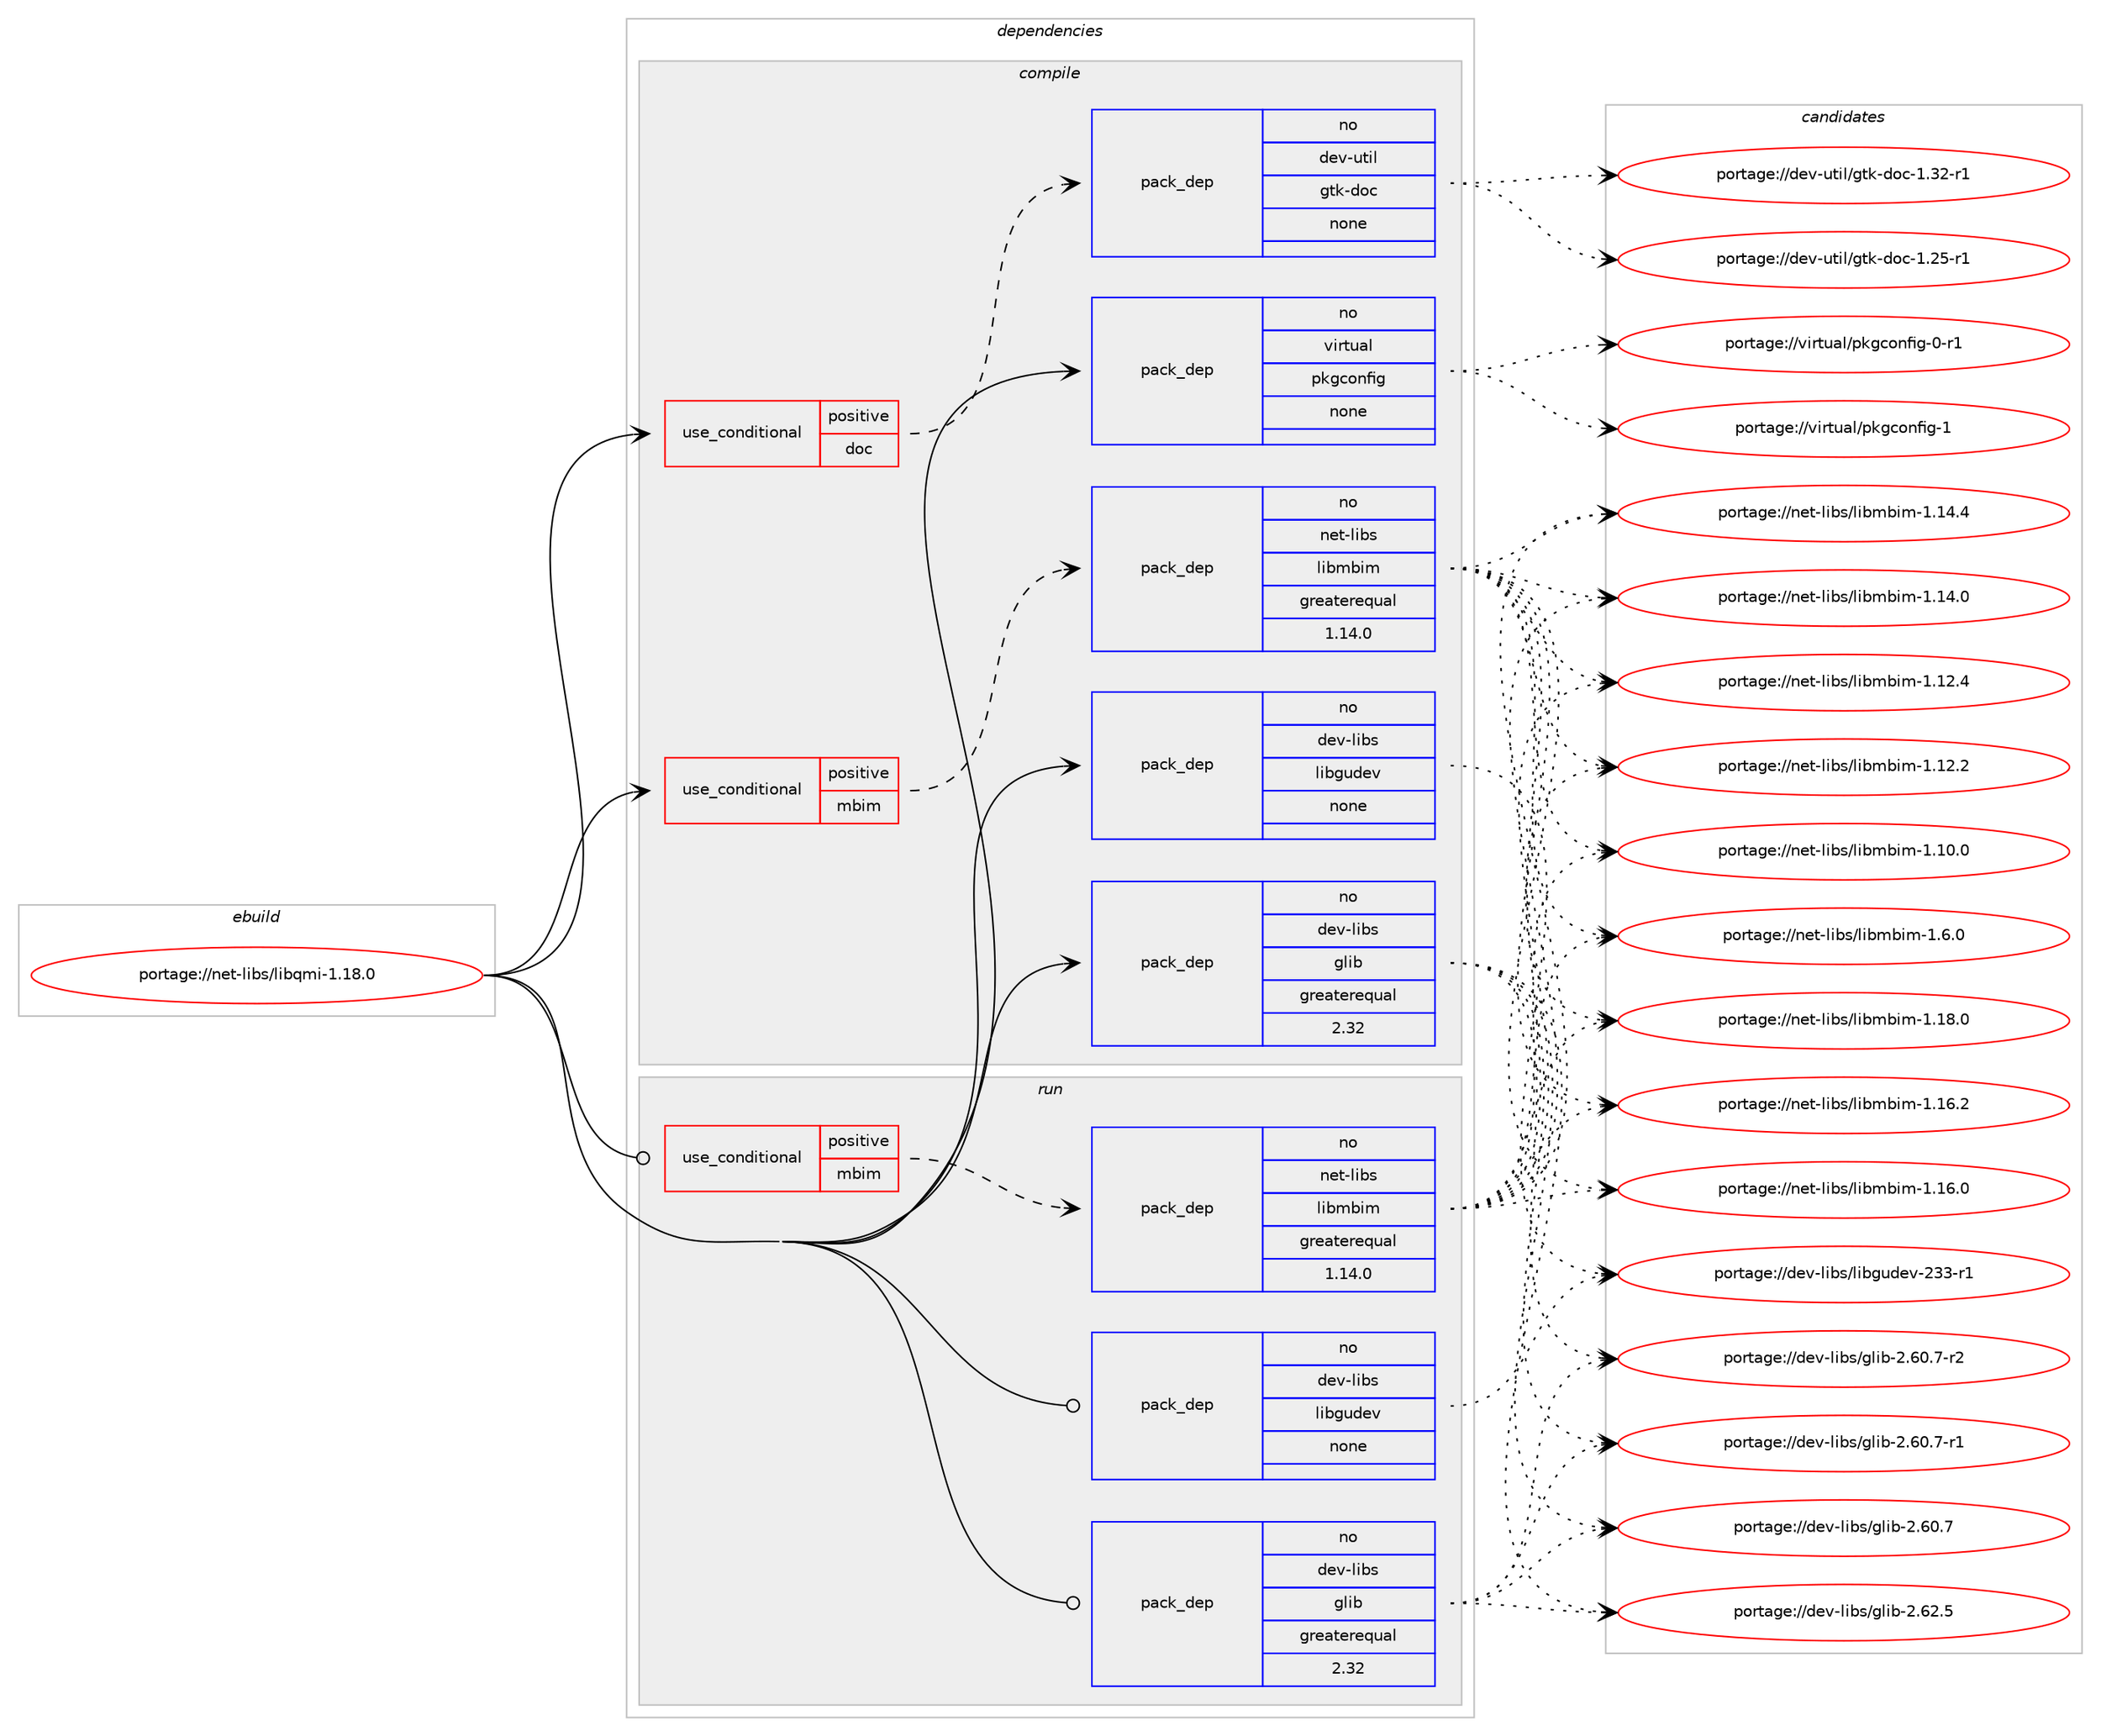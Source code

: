 digraph prolog {

# *************
# Graph options
# *************

newrank=true;
concentrate=true;
compound=true;
graph [rankdir=LR,fontname=Helvetica,fontsize=10,ranksep=1.5];#, ranksep=2.5, nodesep=0.2];
edge  [arrowhead=vee];
node  [fontname=Helvetica,fontsize=10];

# **********
# The ebuild
# **********

subgraph cluster_leftcol {
color=gray;
rank=same;
label=<<i>ebuild</i>>;
id [label="portage://net-libs/libqmi-1.18.0", color=red, width=4, href="../net-libs/libqmi-1.18.0.svg"];
}

# ****************
# The dependencies
# ****************

subgraph cluster_midcol {
color=gray;
label=<<i>dependencies</i>>;
subgraph cluster_compile {
fillcolor="#eeeeee";
style=filled;
label=<<i>compile</i>>;
subgraph cond4004 {
dependency23787 [label=<<TABLE BORDER="0" CELLBORDER="1" CELLSPACING="0" CELLPADDING="4"><TR><TD ROWSPAN="3" CELLPADDING="10">use_conditional</TD></TR><TR><TD>positive</TD></TR><TR><TD>doc</TD></TR></TABLE>>, shape=none, color=red];
subgraph pack19402 {
dependency23788 [label=<<TABLE BORDER="0" CELLBORDER="1" CELLSPACING="0" CELLPADDING="4" WIDTH="220"><TR><TD ROWSPAN="6" CELLPADDING="30">pack_dep</TD></TR><TR><TD WIDTH="110">no</TD></TR><TR><TD>dev-util</TD></TR><TR><TD>gtk-doc</TD></TR><TR><TD>none</TD></TR><TR><TD></TD></TR></TABLE>>, shape=none, color=blue];
}
dependency23787:e -> dependency23788:w [weight=20,style="dashed",arrowhead="vee"];
}
id:e -> dependency23787:w [weight=20,style="solid",arrowhead="vee"];
subgraph cond4005 {
dependency23789 [label=<<TABLE BORDER="0" CELLBORDER="1" CELLSPACING="0" CELLPADDING="4"><TR><TD ROWSPAN="3" CELLPADDING="10">use_conditional</TD></TR><TR><TD>positive</TD></TR><TR><TD>mbim</TD></TR></TABLE>>, shape=none, color=red];
subgraph pack19403 {
dependency23790 [label=<<TABLE BORDER="0" CELLBORDER="1" CELLSPACING="0" CELLPADDING="4" WIDTH="220"><TR><TD ROWSPAN="6" CELLPADDING="30">pack_dep</TD></TR><TR><TD WIDTH="110">no</TD></TR><TR><TD>net-libs</TD></TR><TR><TD>libmbim</TD></TR><TR><TD>greaterequal</TD></TR><TR><TD>1.14.0</TD></TR></TABLE>>, shape=none, color=blue];
}
dependency23789:e -> dependency23790:w [weight=20,style="dashed",arrowhead="vee"];
}
id:e -> dependency23789:w [weight=20,style="solid",arrowhead="vee"];
subgraph pack19404 {
dependency23791 [label=<<TABLE BORDER="0" CELLBORDER="1" CELLSPACING="0" CELLPADDING="4" WIDTH="220"><TR><TD ROWSPAN="6" CELLPADDING="30">pack_dep</TD></TR><TR><TD WIDTH="110">no</TD></TR><TR><TD>dev-libs</TD></TR><TR><TD>glib</TD></TR><TR><TD>greaterequal</TD></TR><TR><TD>2.32</TD></TR></TABLE>>, shape=none, color=blue];
}
id:e -> dependency23791:w [weight=20,style="solid",arrowhead="vee"];
subgraph pack19405 {
dependency23792 [label=<<TABLE BORDER="0" CELLBORDER="1" CELLSPACING="0" CELLPADDING="4" WIDTH="220"><TR><TD ROWSPAN="6" CELLPADDING="30">pack_dep</TD></TR><TR><TD WIDTH="110">no</TD></TR><TR><TD>dev-libs</TD></TR><TR><TD>libgudev</TD></TR><TR><TD>none</TD></TR><TR><TD></TD></TR></TABLE>>, shape=none, color=blue];
}
id:e -> dependency23792:w [weight=20,style="solid",arrowhead="vee"];
subgraph pack19406 {
dependency23793 [label=<<TABLE BORDER="0" CELLBORDER="1" CELLSPACING="0" CELLPADDING="4" WIDTH="220"><TR><TD ROWSPAN="6" CELLPADDING="30">pack_dep</TD></TR><TR><TD WIDTH="110">no</TD></TR><TR><TD>virtual</TD></TR><TR><TD>pkgconfig</TD></TR><TR><TD>none</TD></TR><TR><TD></TD></TR></TABLE>>, shape=none, color=blue];
}
id:e -> dependency23793:w [weight=20,style="solid",arrowhead="vee"];
}
subgraph cluster_compileandrun {
fillcolor="#eeeeee";
style=filled;
label=<<i>compile and run</i>>;
}
subgraph cluster_run {
fillcolor="#eeeeee";
style=filled;
label=<<i>run</i>>;
subgraph cond4006 {
dependency23794 [label=<<TABLE BORDER="0" CELLBORDER="1" CELLSPACING="0" CELLPADDING="4"><TR><TD ROWSPAN="3" CELLPADDING="10">use_conditional</TD></TR><TR><TD>positive</TD></TR><TR><TD>mbim</TD></TR></TABLE>>, shape=none, color=red];
subgraph pack19407 {
dependency23795 [label=<<TABLE BORDER="0" CELLBORDER="1" CELLSPACING="0" CELLPADDING="4" WIDTH="220"><TR><TD ROWSPAN="6" CELLPADDING="30">pack_dep</TD></TR><TR><TD WIDTH="110">no</TD></TR><TR><TD>net-libs</TD></TR><TR><TD>libmbim</TD></TR><TR><TD>greaterequal</TD></TR><TR><TD>1.14.0</TD></TR></TABLE>>, shape=none, color=blue];
}
dependency23794:e -> dependency23795:w [weight=20,style="dashed",arrowhead="vee"];
}
id:e -> dependency23794:w [weight=20,style="solid",arrowhead="odot"];
subgraph pack19408 {
dependency23796 [label=<<TABLE BORDER="0" CELLBORDER="1" CELLSPACING="0" CELLPADDING="4" WIDTH="220"><TR><TD ROWSPAN="6" CELLPADDING="30">pack_dep</TD></TR><TR><TD WIDTH="110">no</TD></TR><TR><TD>dev-libs</TD></TR><TR><TD>glib</TD></TR><TR><TD>greaterequal</TD></TR><TR><TD>2.32</TD></TR></TABLE>>, shape=none, color=blue];
}
id:e -> dependency23796:w [weight=20,style="solid",arrowhead="odot"];
subgraph pack19409 {
dependency23797 [label=<<TABLE BORDER="0" CELLBORDER="1" CELLSPACING="0" CELLPADDING="4" WIDTH="220"><TR><TD ROWSPAN="6" CELLPADDING="30">pack_dep</TD></TR><TR><TD WIDTH="110">no</TD></TR><TR><TD>dev-libs</TD></TR><TR><TD>libgudev</TD></TR><TR><TD>none</TD></TR><TR><TD></TD></TR></TABLE>>, shape=none, color=blue];
}
id:e -> dependency23797:w [weight=20,style="solid",arrowhead="odot"];
}
}

# **************
# The candidates
# **************

subgraph cluster_choices {
rank=same;
color=gray;
label=<<i>candidates</i>>;

subgraph choice19402 {
color=black;
nodesep=1;
choice1001011184511711610510847103116107451001119945494651504511449 [label="portage://dev-util/gtk-doc-1.32-r1", color=red, width=4,href="../dev-util/gtk-doc-1.32-r1.svg"];
choice1001011184511711610510847103116107451001119945494650534511449 [label="portage://dev-util/gtk-doc-1.25-r1", color=red, width=4,href="../dev-util/gtk-doc-1.25-r1.svg"];
dependency23788:e -> choice1001011184511711610510847103116107451001119945494651504511449:w [style=dotted,weight="100"];
dependency23788:e -> choice1001011184511711610510847103116107451001119945494650534511449:w [style=dotted,weight="100"];
}
subgraph choice19403 {
color=black;
nodesep=1;
choice1101011164510810598115471081059810998105109454946544648 [label="portage://net-libs/libmbim-1.6.0", color=red, width=4,href="../net-libs/libmbim-1.6.0.svg"];
choice110101116451081059811547108105981099810510945494649564648 [label="portage://net-libs/libmbim-1.18.0", color=red, width=4,href="../net-libs/libmbim-1.18.0.svg"];
choice110101116451081059811547108105981099810510945494649544650 [label="portage://net-libs/libmbim-1.16.2", color=red, width=4,href="../net-libs/libmbim-1.16.2.svg"];
choice110101116451081059811547108105981099810510945494649544648 [label="portage://net-libs/libmbim-1.16.0", color=red, width=4,href="../net-libs/libmbim-1.16.0.svg"];
choice110101116451081059811547108105981099810510945494649524652 [label="portage://net-libs/libmbim-1.14.4", color=red, width=4,href="../net-libs/libmbim-1.14.4.svg"];
choice110101116451081059811547108105981099810510945494649524648 [label="portage://net-libs/libmbim-1.14.0", color=red, width=4,href="../net-libs/libmbim-1.14.0.svg"];
choice110101116451081059811547108105981099810510945494649504652 [label="portage://net-libs/libmbim-1.12.4", color=red, width=4,href="../net-libs/libmbim-1.12.4.svg"];
choice110101116451081059811547108105981099810510945494649504650 [label="portage://net-libs/libmbim-1.12.2", color=red, width=4,href="../net-libs/libmbim-1.12.2.svg"];
choice110101116451081059811547108105981099810510945494649484648 [label="portage://net-libs/libmbim-1.10.0", color=red, width=4,href="../net-libs/libmbim-1.10.0.svg"];
dependency23790:e -> choice1101011164510810598115471081059810998105109454946544648:w [style=dotted,weight="100"];
dependency23790:e -> choice110101116451081059811547108105981099810510945494649564648:w [style=dotted,weight="100"];
dependency23790:e -> choice110101116451081059811547108105981099810510945494649544650:w [style=dotted,weight="100"];
dependency23790:e -> choice110101116451081059811547108105981099810510945494649544648:w [style=dotted,weight="100"];
dependency23790:e -> choice110101116451081059811547108105981099810510945494649524652:w [style=dotted,weight="100"];
dependency23790:e -> choice110101116451081059811547108105981099810510945494649524648:w [style=dotted,weight="100"];
dependency23790:e -> choice110101116451081059811547108105981099810510945494649504652:w [style=dotted,weight="100"];
dependency23790:e -> choice110101116451081059811547108105981099810510945494649504650:w [style=dotted,weight="100"];
dependency23790:e -> choice110101116451081059811547108105981099810510945494649484648:w [style=dotted,weight="100"];
}
subgraph choice19404 {
color=black;
nodesep=1;
choice1001011184510810598115471031081059845504654504653 [label="portage://dev-libs/glib-2.62.5", color=red, width=4,href="../dev-libs/glib-2.62.5.svg"];
choice10010111845108105981154710310810598455046544846554511450 [label="portage://dev-libs/glib-2.60.7-r2", color=red, width=4,href="../dev-libs/glib-2.60.7-r2.svg"];
choice10010111845108105981154710310810598455046544846554511449 [label="portage://dev-libs/glib-2.60.7-r1", color=red, width=4,href="../dev-libs/glib-2.60.7-r1.svg"];
choice1001011184510810598115471031081059845504654484655 [label="portage://dev-libs/glib-2.60.7", color=red, width=4,href="../dev-libs/glib-2.60.7.svg"];
dependency23791:e -> choice1001011184510810598115471031081059845504654504653:w [style=dotted,weight="100"];
dependency23791:e -> choice10010111845108105981154710310810598455046544846554511450:w [style=dotted,weight="100"];
dependency23791:e -> choice10010111845108105981154710310810598455046544846554511449:w [style=dotted,weight="100"];
dependency23791:e -> choice1001011184510810598115471031081059845504654484655:w [style=dotted,weight="100"];
}
subgraph choice19405 {
color=black;
nodesep=1;
choice10010111845108105981154710810598103117100101118455051514511449 [label="portage://dev-libs/libgudev-233-r1", color=red, width=4,href="../dev-libs/libgudev-233-r1.svg"];
dependency23792:e -> choice10010111845108105981154710810598103117100101118455051514511449:w [style=dotted,weight="100"];
}
subgraph choice19406 {
color=black;
nodesep=1;
choice1181051141161179710847112107103991111101021051034549 [label="portage://virtual/pkgconfig-1", color=red, width=4,href="../virtual/pkgconfig-1.svg"];
choice11810511411611797108471121071039911111010210510345484511449 [label="portage://virtual/pkgconfig-0-r1", color=red, width=4,href="../virtual/pkgconfig-0-r1.svg"];
dependency23793:e -> choice1181051141161179710847112107103991111101021051034549:w [style=dotted,weight="100"];
dependency23793:e -> choice11810511411611797108471121071039911111010210510345484511449:w [style=dotted,weight="100"];
}
subgraph choice19407 {
color=black;
nodesep=1;
choice1101011164510810598115471081059810998105109454946544648 [label="portage://net-libs/libmbim-1.6.0", color=red, width=4,href="../net-libs/libmbim-1.6.0.svg"];
choice110101116451081059811547108105981099810510945494649564648 [label="portage://net-libs/libmbim-1.18.0", color=red, width=4,href="../net-libs/libmbim-1.18.0.svg"];
choice110101116451081059811547108105981099810510945494649544650 [label="portage://net-libs/libmbim-1.16.2", color=red, width=4,href="../net-libs/libmbim-1.16.2.svg"];
choice110101116451081059811547108105981099810510945494649544648 [label="portage://net-libs/libmbim-1.16.0", color=red, width=4,href="../net-libs/libmbim-1.16.0.svg"];
choice110101116451081059811547108105981099810510945494649524652 [label="portage://net-libs/libmbim-1.14.4", color=red, width=4,href="../net-libs/libmbim-1.14.4.svg"];
choice110101116451081059811547108105981099810510945494649524648 [label="portage://net-libs/libmbim-1.14.0", color=red, width=4,href="../net-libs/libmbim-1.14.0.svg"];
choice110101116451081059811547108105981099810510945494649504652 [label="portage://net-libs/libmbim-1.12.4", color=red, width=4,href="../net-libs/libmbim-1.12.4.svg"];
choice110101116451081059811547108105981099810510945494649504650 [label="portage://net-libs/libmbim-1.12.2", color=red, width=4,href="../net-libs/libmbim-1.12.2.svg"];
choice110101116451081059811547108105981099810510945494649484648 [label="portage://net-libs/libmbim-1.10.0", color=red, width=4,href="../net-libs/libmbim-1.10.0.svg"];
dependency23795:e -> choice1101011164510810598115471081059810998105109454946544648:w [style=dotted,weight="100"];
dependency23795:e -> choice110101116451081059811547108105981099810510945494649564648:w [style=dotted,weight="100"];
dependency23795:e -> choice110101116451081059811547108105981099810510945494649544650:w [style=dotted,weight="100"];
dependency23795:e -> choice110101116451081059811547108105981099810510945494649544648:w [style=dotted,weight="100"];
dependency23795:e -> choice110101116451081059811547108105981099810510945494649524652:w [style=dotted,weight="100"];
dependency23795:e -> choice110101116451081059811547108105981099810510945494649524648:w [style=dotted,weight="100"];
dependency23795:e -> choice110101116451081059811547108105981099810510945494649504652:w [style=dotted,weight="100"];
dependency23795:e -> choice110101116451081059811547108105981099810510945494649504650:w [style=dotted,weight="100"];
dependency23795:e -> choice110101116451081059811547108105981099810510945494649484648:w [style=dotted,weight="100"];
}
subgraph choice19408 {
color=black;
nodesep=1;
choice1001011184510810598115471031081059845504654504653 [label="portage://dev-libs/glib-2.62.5", color=red, width=4,href="../dev-libs/glib-2.62.5.svg"];
choice10010111845108105981154710310810598455046544846554511450 [label="portage://dev-libs/glib-2.60.7-r2", color=red, width=4,href="../dev-libs/glib-2.60.7-r2.svg"];
choice10010111845108105981154710310810598455046544846554511449 [label="portage://dev-libs/glib-2.60.7-r1", color=red, width=4,href="../dev-libs/glib-2.60.7-r1.svg"];
choice1001011184510810598115471031081059845504654484655 [label="portage://dev-libs/glib-2.60.7", color=red, width=4,href="../dev-libs/glib-2.60.7.svg"];
dependency23796:e -> choice1001011184510810598115471031081059845504654504653:w [style=dotted,weight="100"];
dependency23796:e -> choice10010111845108105981154710310810598455046544846554511450:w [style=dotted,weight="100"];
dependency23796:e -> choice10010111845108105981154710310810598455046544846554511449:w [style=dotted,weight="100"];
dependency23796:e -> choice1001011184510810598115471031081059845504654484655:w [style=dotted,weight="100"];
}
subgraph choice19409 {
color=black;
nodesep=1;
choice10010111845108105981154710810598103117100101118455051514511449 [label="portage://dev-libs/libgudev-233-r1", color=red, width=4,href="../dev-libs/libgudev-233-r1.svg"];
dependency23797:e -> choice10010111845108105981154710810598103117100101118455051514511449:w [style=dotted,weight="100"];
}
}

}
